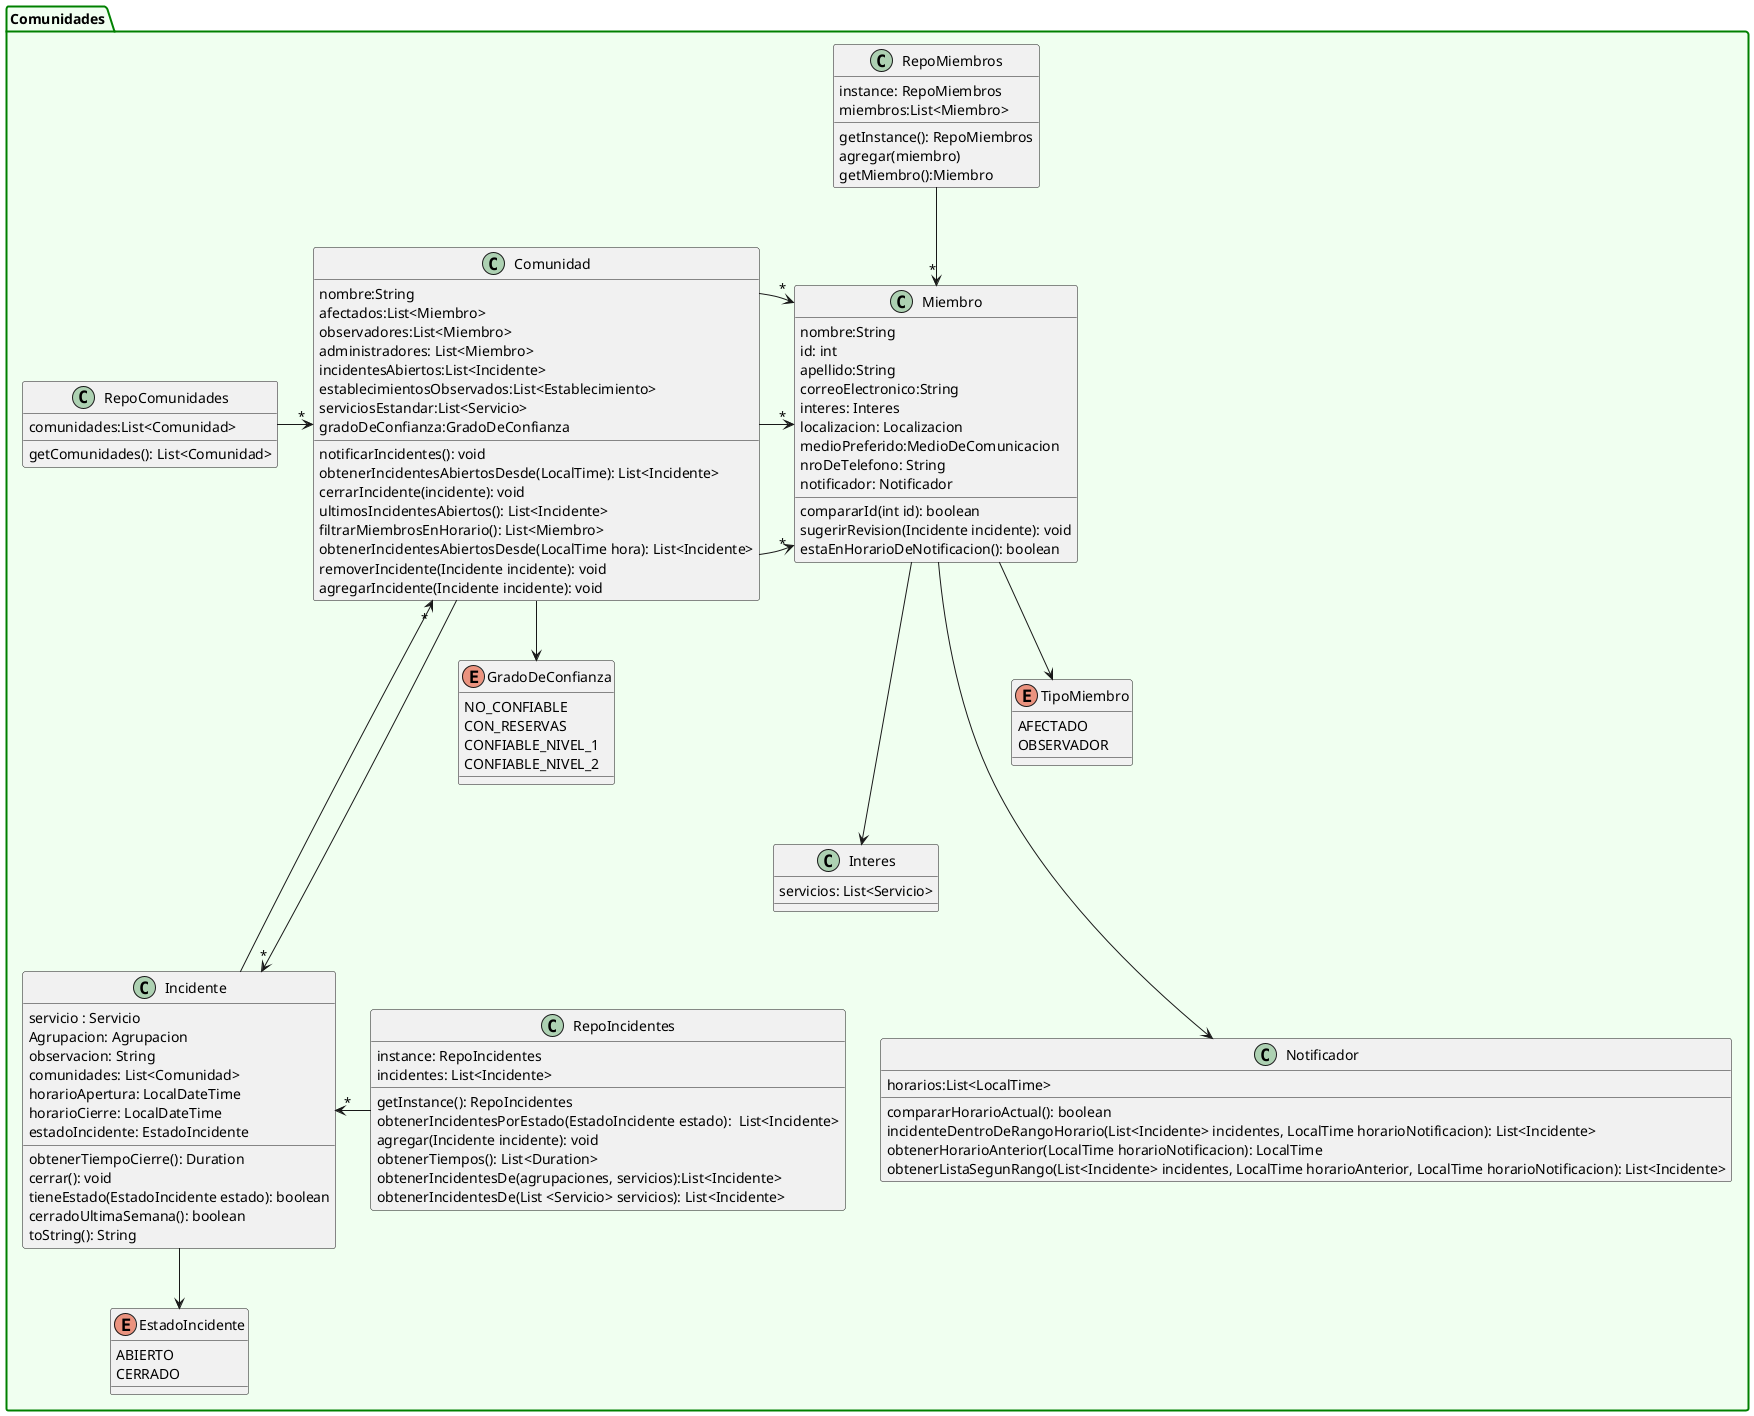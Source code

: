 @startuml
'https://plantuml.com/class-diagram
package Comunidades #back:honeydew;line:Green;line.bold{
    class Comunidad{
        nombre:String
        afectados:List<Miembro>
        observadores:List<Miembro>
        administradores: List<Miembro>
        incidentesAbiertos:List<Incidente>
        establecimientosObservados:List<Establecimiento>
        serviciosEstandar:List<Servicio>
        gradoDeConfianza:GradoDeConfianza

        notificarIncidentes(): void
        obtenerIncidentesAbiertosDesde(LocalTime): List<Incidente>
        cerrarIncidente(incidente): void
        ultimosIncidentesAbiertos(): List<Incidente>
        filtrarMiembrosEnHorario(): List<Miembro>
        obtenerIncidentesAbiertosDesde(LocalTime hora): List<Incidente>
        removerIncidente(Incidente incidente): void
        agregarIncidente(Incidente incidente): void

    }

    class RepoComunidades{
        comunidades:List<Comunidad>

        getComunidades(): List<Comunidad>
    }

    class Notificador {
         horarios:List<LocalTime>

         compararHorarioActual(): boolean
         incidenteDentroDeRangoHorario(List<Incidente> incidentes, LocalTime horarioNotificacion): List<Incidente>
         obtenerHorarioAnterior(LocalTime horarioNotificacion): LocalTime
         obtenerListaSegunRango(List<Incidente> incidentes, LocalTime horarioAnterior, LocalTime horarioNotificacion): List<Incidente>
    }


    class Miembro{
        nombre:String
        id: int
        apellido:String
        correoElectronico:String
        interes: Interes
        localizacion: Localizacion
        medioPreferido:MedioDeComunicacion
        nroDeTelefono: String
        notificador: Notificador

        compararId(int id): boolean
        sugerirRevision(Incidente incidente): void
        estaEnHorarioDeNotificacion(): boolean
    }

    enum TipoMiembro{
        AFECTADO
        OBSERVADOR
    }

    class RepoMiembros{
        instance: RepoMiembros
        miembros:List<Miembro>

        getInstance(): RepoMiembros
        agregar(miembro)
        getMiembro():Miembro
    }

    class Interes{
        servicios: List<Servicio>
    }

    class  Incidente{
        servicio : Servicio
        Agrupacion: Agrupacion
        observacion: String
        comunidades: List<Comunidad>
        horarioApertura: LocalDateTime
        horarioCierre: LocalDateTime
        estadoIncidente: EstadoIncidente

        obtenerTiempoCierre(): Duration
        cerrar(): void
        tieneEstado(EstadoIncidente estado): boolean
        cerradoUltimaSemana(): boolean
        toString(): String
    }

    class RepoIncidentes{
        instance: RepoIncidentes
        incidentes: List<Incidente>

        getInstance(): RepoIncidentes
        obtenerIncidentesPorEstado(EstadoIncidente estado):  List<Incidente>
        agregar(Incidente incidente): void
        obtenerTiempos(): List<Duration>
        obtenerIncidentesDe(agrupaciones, servicios):List<Incidente>
        obtenerIncidentesDe(List <Servicio> servicios): List<Incidente>
    }

    enum EstadoIncidente {
        ABIERTO
        CERRADO
    }

    enum GradoDeConfianza {
        NO_CONFIABLE
        CON_RESERVAS
        CONFIABLE_NIVEL_1
        CONFIABLE_NIVEL_2
    }

    Incidente-up-->"*"Comunidad
    Incidente-->EstadoIncidente
    Comunidad--down-->"*"Incidente
    RepoIncidentes--left->"*" Incidente
    RepoMiembros -->"*" Miembro
    Comunidad -down-->"*" Miembro
    Comunidad -down-->"*" Miembro
    RepoComunidades -right->"*" Comunidad
    Miembro-->TipoMiembro
    Miembro--down->Interes
    Miembro--down-->Notificador
    Comunidad-->GradoDeConfianza
    Comunidad --right->"*" Miembro
}


@enduml